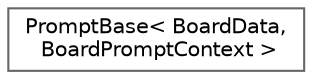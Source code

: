 digraph "Graphical Class Hierarchy"
{
 // LATEX_PDF_SIZE
  bgcolor="transparent";
  edge [fontname=Helvetica,fontsize=10,labelfontname=Helvetica,labelfontsize=10];
  node [fontname=Helvetica,fontsize=10,shape=box,height=0.2,width=0.4];
  rankdir="LR";
  Node0 [id="Node000000",label="PromptBase\< BoardData,\l BoardPromptContext \>",height=0.2,width=0.4,color="grey40", fillcolor="white", style="filled",URL="$classPromptBase.html",tooltip=" "];
}
